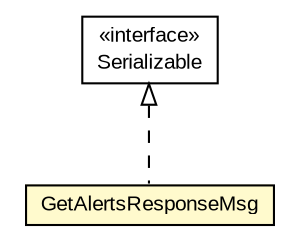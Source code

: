 #!/usr/local/bin/dot
#
# Class diagram 
# Generated by UMLGraph version R5_6-24-gf6e263 (http://www.umlgraph.org/)
#

digraph G {
	edge [fontname="arial",fontsize=10,labelfontname="arial",labelfontsize=10];
	node [fontname="arial",fontsize=10,shape=plaintext];
	nodesep=0.25;
	ranksep=0.5;
	// org.miloss.fgsms.services.interfaces.dataaccessservice.GetAlertsResponseMsg
	c388714 [label=<<table title="org.miloss.fgsms.services.interfaces.dataaccessservice.GetAlertsResponseMsg" border="0" cellborder="1" cellspacing="0" cellpadding="2" port="p" bgcolor="lemonChiffon" href="./GetAlertsResponseMsg.html">
		<tr><td><table border="0" cellspacing="0" cellpadding="1">
<tr><td align="center" balign="center"> GetAlertsResponseMsg </td></tr>
		</table></td></tr>
		</table>>, URL="./GetAlertsResponseMsg.html", fontname="arial", fontcolor="black", fontsize=10.0];
	//org.miloss.fgsms.services.interfaces.dataaccessservice.GetAlertsResponseMsg implements java.io.Serializable
	c389490:p -> c388714:p [dir=back,arrowtail=empty,style=dashed];
	// java.io.Serializable
	c389490 [label=<<table title="java.io.Serializable" border="0" cellborder="1" cellspacing="0" cellpadding="2" port="p" href="http://java.sun.com/j2se/1.4.2/docs/api/java/io/Serializable.html">
		<tr><td><table border="0" cellspacing="0" cellpadding="1">
<tr><td align="center" balign="center"> &#171;interface&#187; </td></tr>
<tr><td align="center" balign="center"> Serializable </td></tr>
		</table></td></tr>
		</table>>, URL="http://java.sun.com/j2se/1.4.2/docs/api/java/io/Serializable.html", fontname="arial", fontcolor="black", fontsize=10.0];
}

